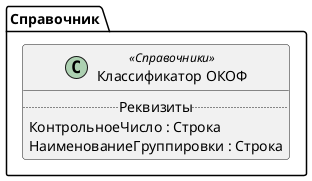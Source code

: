 ﻿@startuml ОбщероссийскийКлассификаторОсновныхФондов
'!include templates.wsd
'..\include templates.wsd
class Справочник.ОбщероссийскийКлассификаторОсновныхФондов as "Классификатор ОКОФ" <<Справочники>>
{
..Реквизиты..
КонтрольноеЧисло : Строка
НаименованиеГруппировки : Строка
}
@enduml
